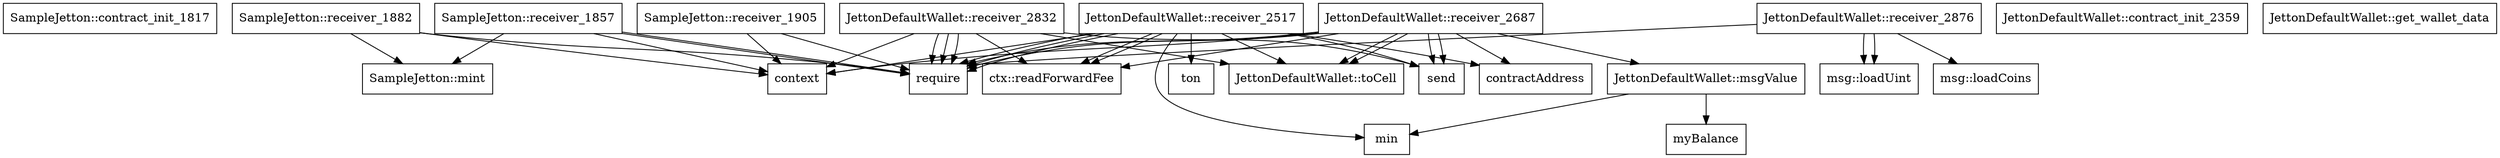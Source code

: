 digraph "CallGraph" {
    node [shape=box];
    node_1 [label="SampleJetton::contract_init_1817"];
    node_2 [label="SampleJetton::receiver_1857"];
    node_3 [label="SampleJetton::receiver_1882"];
    node_4 [label="SampleJetton::receiver_1905"];
    node_5 [label="JettonDefaultWallet::contract_init_2359"];
    node_6 [label="JettonDefaultWallet::receiver_2517"];
    node_7 [label="JettonDefaultWallet::receiver_2687"];
    node_8 [label="JettonDefaultWallet::msgValue"];
    node_9 [label="JettonDefaultWallet::receiver_2832"];
    node_10 [label="JettonDefaultWallet::receiver_2876"];
    node_11 [label="JettonDefaultWallet::get_wallet_data"];
    node_12 [label="context"];
    node_13 [label="require"];
    node_14 [label="SampleJetton::mint"];
    node_15 [label="ctx::readForwardFee"];
    node_16 [label="min"];
    node_17 [label="ton"];
    node_18 [label="contractAddress"];
    node_19 [label="send"];
    node_20 [label="JettonDefaultWallet::toCell"];
    node_21 [label="myBalance"];
    node_22 [label="msg::loadUint"];
    node_23 [label="msg::loadCoins"];
    node_2 -> node_12;
    node_2 -> node_13;
    node_2 -> node_13;
    node_2 -> node_14;
    node_3 -> node_12;
    node_3 -> node_13;
    node_3 -> node_14;
    node_4 -> node_12;
    node_4 -> node_13;
    node_6 -> node_12;
    node_6 -> node_13;
    node_6 -> node_15;
    node_6 -> node_15;
    node_6 -> node_13;
    node_6 -> node_16;
    node_6 -> node_17;
    node_6 -> node_13;
    node_6 -> node_18;
    node_6 -> node_19;
    node_6 -> node_20;
    node_7 -> node_12;
    node_7 -> node_13;
    node_7 -> node_18;
    node_7 -> node_13;
    node_7 -> node_19;
    node_7 -> node_20;
    node_7 -> node_8;
    node_7 -> node_15;
    node_7 -> node_19;
    node_7 -> node_20;
    node_8 -> node_21;
    node_8 -> node_16;
    node_9 -> node_12;
    node_9 -> node_13;
    node_9 -> node_13;
    node_9 -> node_15;
    node_9 -> node_13;
    node_9 -> node_19;
    node_9 -> node_20;
    node_10 -> node_22;
    node_10 -> node_22;
    node_10 -> node_23;
    node_10 -> node_13;
}
